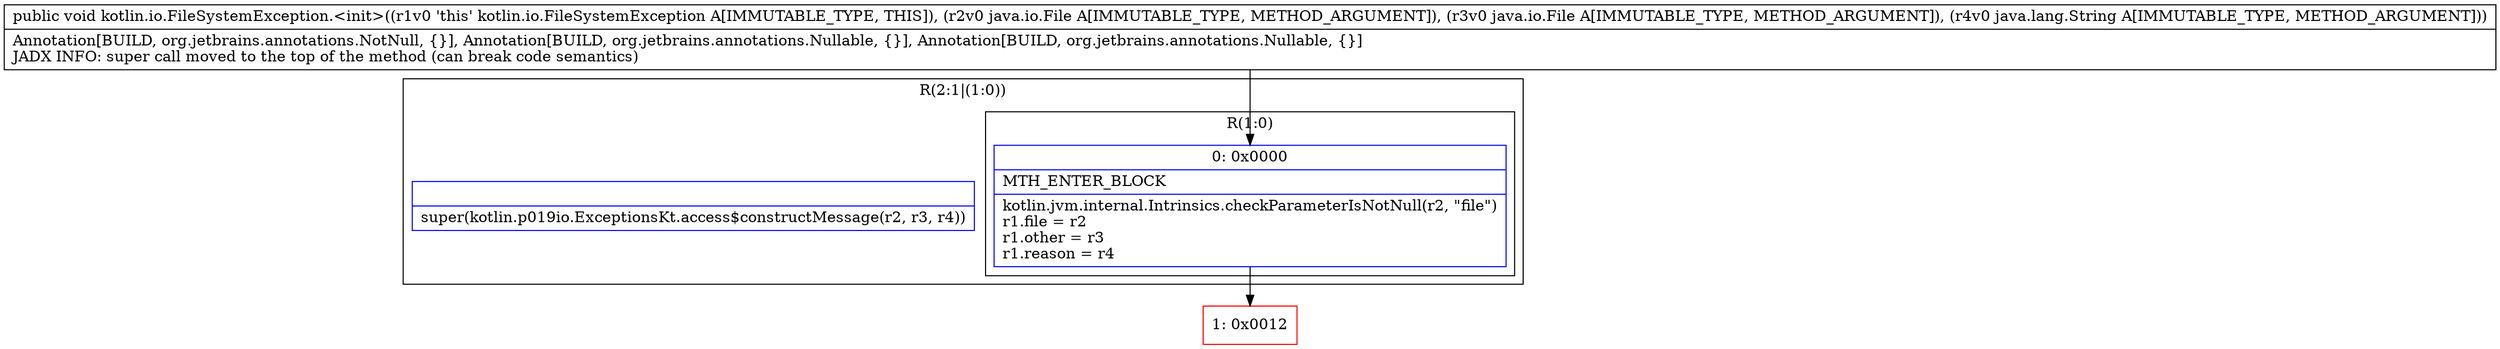 digraph "CFG forkotlin.io.FileSystemException.\<init\>(Ljava\/io\/File;Ljava\/io\/File;Ljava\/lang\/String;)V" {
subgraph cluster_Region_2102368017 {
label = "R(2:1|(1:0))";
node [shape=record,color=blue];
Node_InsnContainer_782019129 [shape=record,label="{|super(kotlin.p019io.ExceptionsKt.access$constructMessage(r2, r3, r4))\l}"];
subgraph cluster_Region_1084507687 {
label = "R(1:0)";
node [shape=record,color=blue];
Node_0 [shape=record,label="{0\:\ 0x0000|MTH_ENTER_BLOCK\l|kotlin.jvm.internal.Intrinsics.checkParameterIsNotNull(r2, \"file\")\lr1.file = r2\lr1.other = r3\lr1.reason = r4\l}"];
}
}
Node_1 [shape=record,color=red,label="{1\:\ 0x0012}"];
MethodNode[shape=record,label="{public void kotlin.io.FileSystemException.\<init\>((r1v0 'this' kotlin.io.FileSystemException A[IMMUTABLE_TYPE, THIS]), (r2v0 java.io.File A[IMMUTABLE_TYPE, METHOD_ARGUMENT]), (r3v0 java.io.File A[IMMUTABLE_TYPE, METHOD_ARGUMENT]), (r4v0 java.lang.String A[IMMUTABLE_TYPE, METHOD_ARGUMENT]))  | Annotation[BUILD, org.jetbrains.annotations.NotNull, \{\}], Annotation[BUILD, org.jetbrains.annotations.Nullable, \{\}], Annotation[BUILD, org.jetbrains.annotations.Nullable, \{\}]\lJADX INFO: super call moved to the top of the method (can break code semantics)\l}"];
MethodNode -> Node_0;
Node_0 -> Node_1;
}

